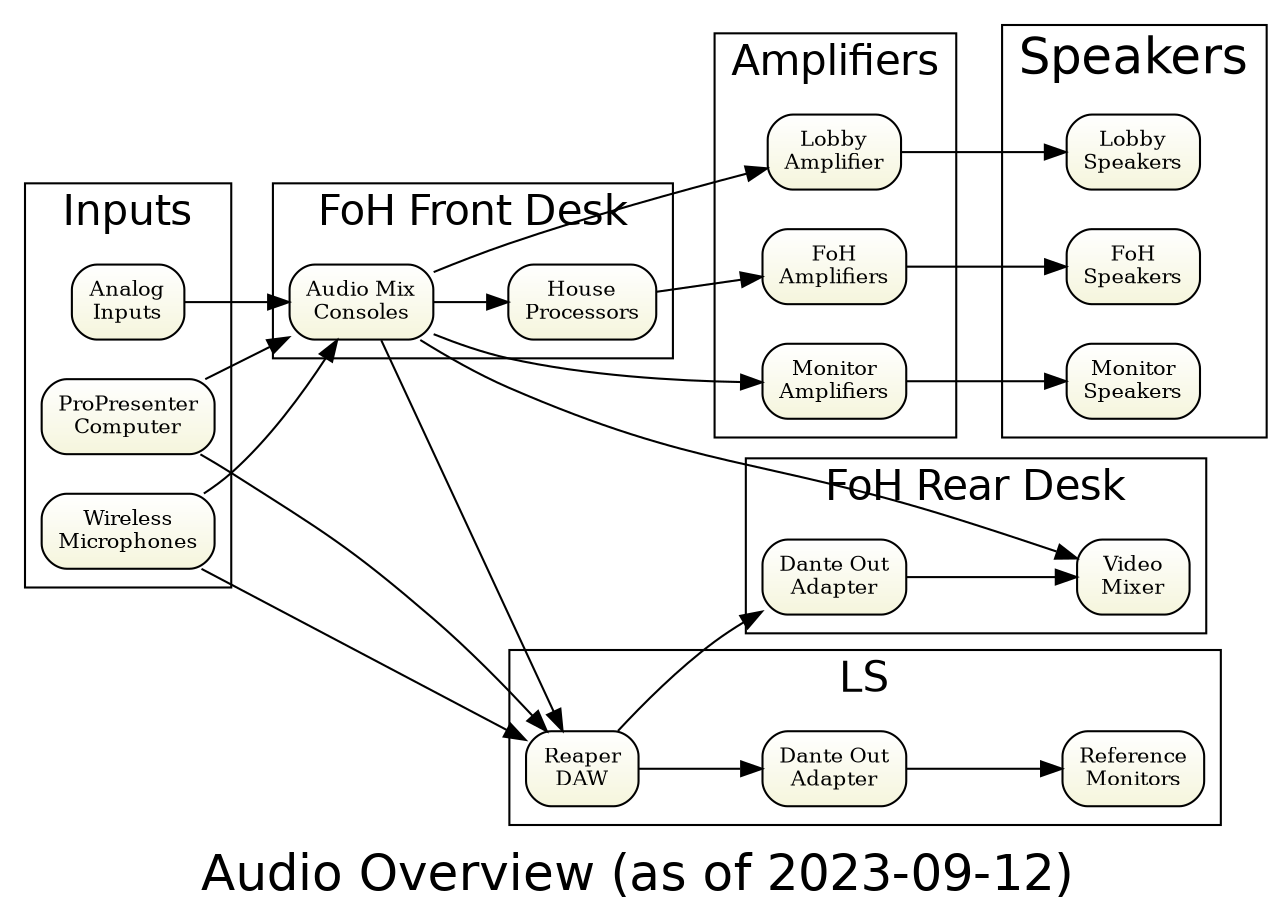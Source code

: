 digraph overview { 

graph [overlap = true, fontsize = 24, rankdir=LR 
      label="Audio Overview (as of 2023-09-12)", 
      fontname = Helvetica]

node [shape=Mrecord, tooltip="" , fontsize = 10, 
      fillcolor="white:beige" , style=filled  
      gradientangle=270]

mics [label="Wireless\nMicrophones"]
ppcomputer [label="ProPresenter\nComputer"]
otherinputs [label="Analog\nInputs"]

mics        -> consoles
ppcomputer  -> consoles  
otherinputs -> consoles

consoles  -> videomixer

subgraph cluster_fohfront {label="FoH Front Desk"   fontsize = 20
  consoles			[label="Audio Mix\nConsoles"]
  dsp				[label="House\nProcessors"]
}

subgraph cluster_fohrear {label="FoH Rear Desk"   fontsize = 20
  videomixer		[label="Video\nMixer"]
  videomixeravio	[label="Dante Out\nAdapter"]
}

videomixeravio -> videomixer

subgraph cluster_livestream  {label="LS"   fontsize = 20
  daw			[label="Reaper\nDAW"]
  refmon		[label="Reference\nMonitors "]
  refmonavio	[label="Dante Out\nAdapter"]
 }

consoles    -> dsp  
consoles	-> daw
mics		-> daw
daw  		-> refmonavio
refmonavio	-> refmon
daw			-> videomixeravio
ppcomputer	-> daw

subgraph cluster_inputs {label="Inputs" fontsize = 20
mics
ppcomputer
otherinputs
}

subgraph cluster_amps { label="Amplifiers" fontsize = 20
  houseamp		[label="FoH\nAmplifiers"]
  monitoramp	[label="Monitor\nAmplifiers"]  
  lobbyamp		[label="Lobby\nAmplifier"]
}

subgraph cluster_spkrs {label="Speakers"
  monitorspeakers	[label="Monitor\nSpeakers"] 
  lobbyspeakers 	[label="Lobby\nSpeakers"]
  housespeakers 	[label="FoH\nSpeakers"]
}

dsp  -> houseamp 
houseamp -> housespeakers  

consoles    -> lobbyamp
lobbyamp    -> lobbyspeakers

consoles    -> monitoramp 
monitoramp  -> monitorspeakers 
} 